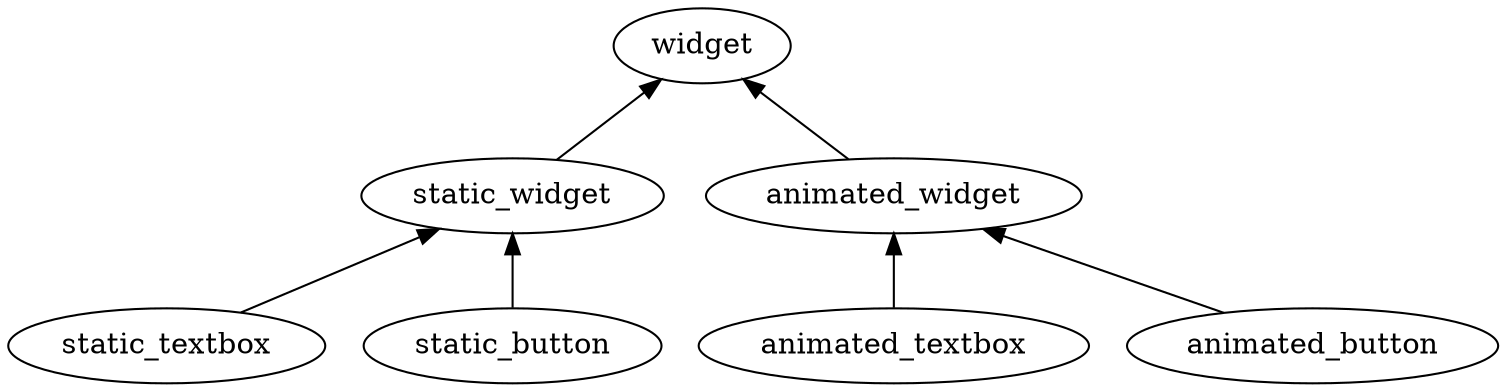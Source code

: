

digraph
{
    rankdir=BT

    animated_widget -> widget
    static_widget -> widget
    static_textbox -> static_widget
    static_button -> static_widget
    animated_textbox -> animated_widget
    animated_button -> animated_widget
}


